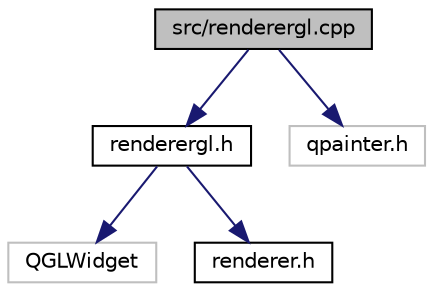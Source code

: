 digraph "src/renderergl.cpp"
{
  edge [fontname="Helvetica",fontsize="10",labelfontname="Helvetica",labelfontsize="10"];
  node [fontname="Helvetica",fontsize="10",shape=record];
  Node0 [label="src/renderergl.cpp",height=0.2,width=0.4,color="black", fillcolor="grey75", style="filled", fontcolor="black"];
  Node0 -> Node1 [color="midnightblue",fontsize="10",style="solid",fontname="Helvetica"];
  Node1 [label="renderergl.h",height=0.2,width=0.4,color="black", fillcolor="white", style="filled",URL="$renderergl_8h.html"];
  Node1 -> Node2 [color="midnightblue",fontsize="10",style="solid",fontname="Helvetica"];
  Node2 [label="QGLWidget",height=0.2,width=0.4,color="grey75", fillcolor="white", style="filled"];
  Node1 -> Node3 [color="midnightblue",fontsize="10",style="solid",fontname="Helvetica"];
  Node3 [label="renderer.h",height=0.2,width=0.4,color="black", fillcolor="white", style="filled",URL="$renderer_8h.html"];
  Node0 -> Node4 [color="midnightblue",fontsize="10",style="solid",fontname="Helvetica"];
  Node4 [label="qpainter.h",height=0.2,width=0.4,color="grey75", fillcolor="white", style="filled"];
}
